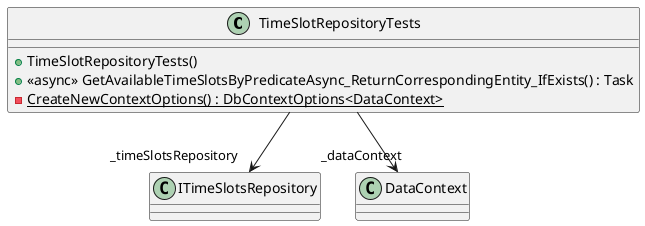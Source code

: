@startuml
class TimeSlotRepositoryTests {
    + TimeSlotRepositoryTests()
    + <<async>> GetAvailableTimeSlotsByPredicateAsync_ReturnCorrespondingEntity_IfExists() : Task
    - {static} CreateNewContextOptions() : DbContextOptions<DataContext>
}
TimeSlotRepositoryTests --> "_timeSlotsRepository" ITimeSlotsRepository
TimeSlotRepositoryTests --> "_dataContext" DataContext
@enduml
